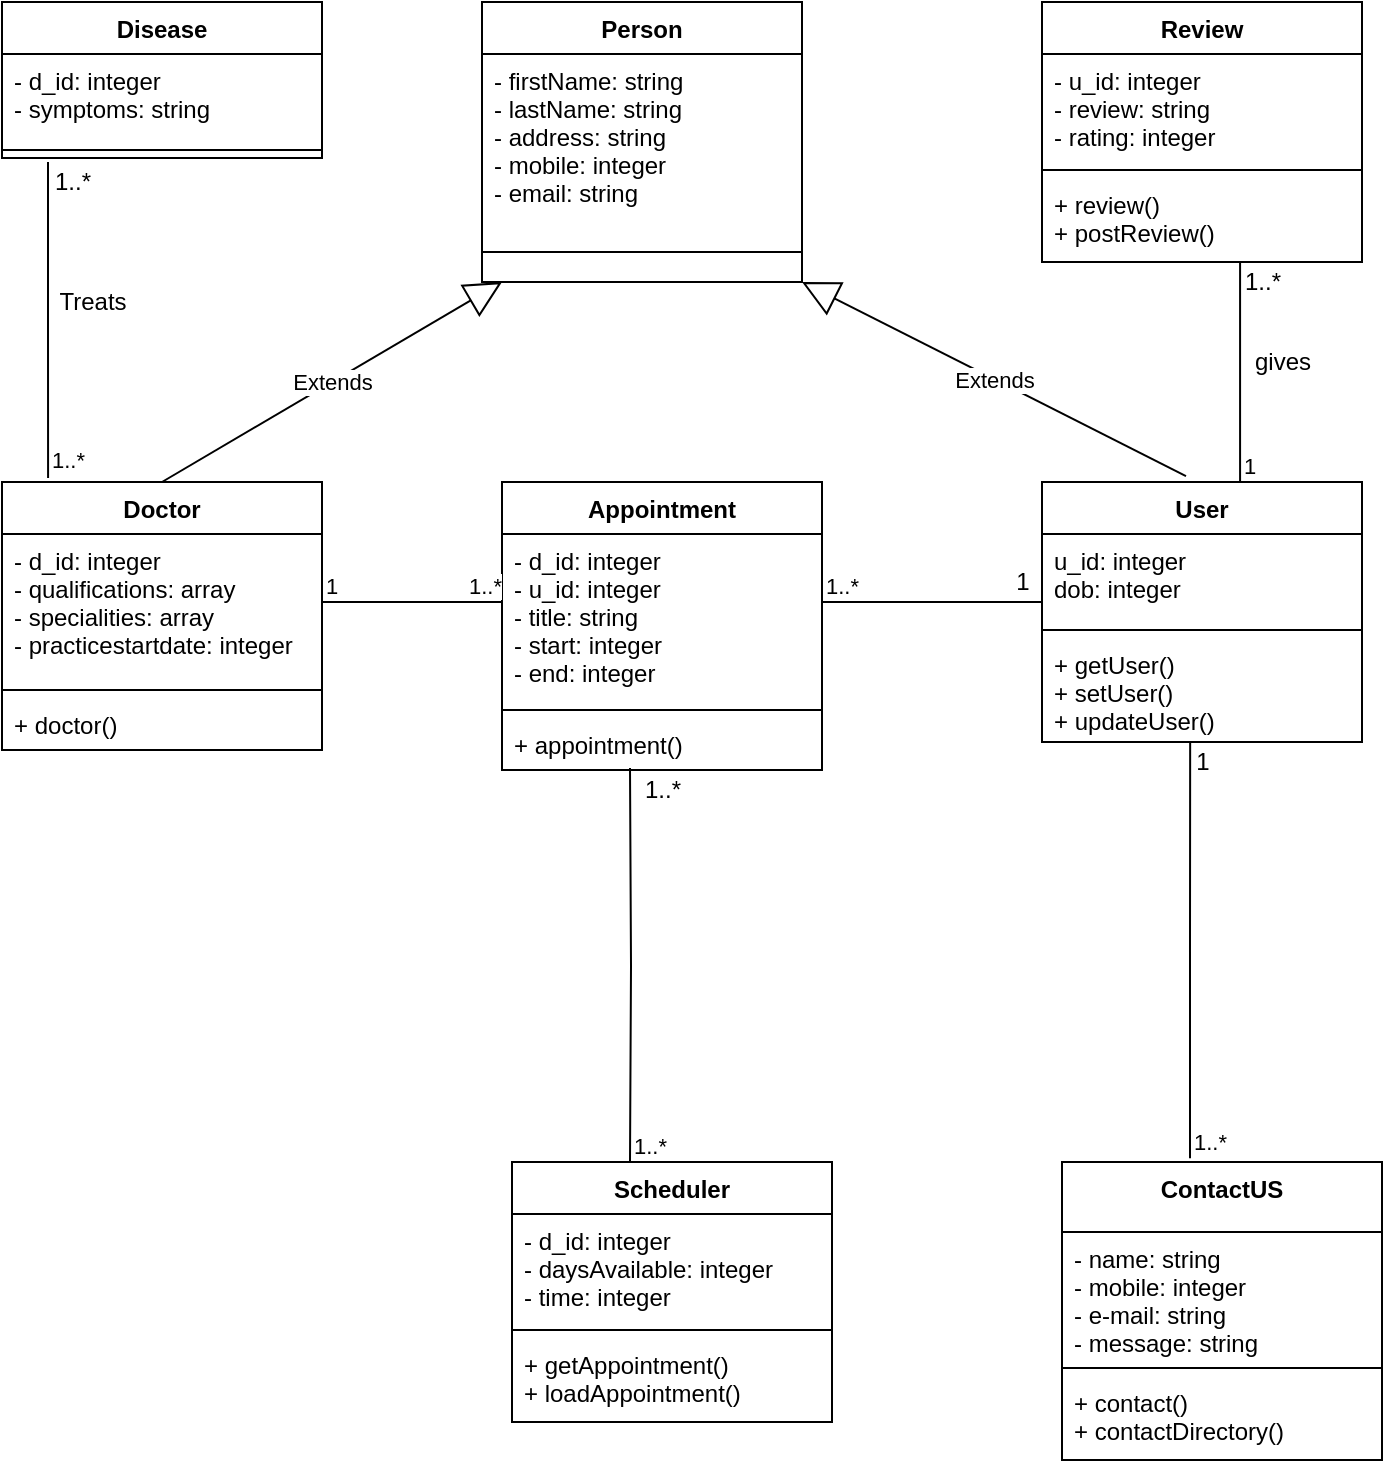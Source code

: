 <mxfile version="17.4.1" type="device"><diagram id="zUXwU2VEnCskPH-2xkza" name="Page-1"><mxGraphModel dx="1579" dy="779" grid="1" gridSize="10" guides="1" tooltips="1" connect="1" arrows="1" fold="1" page="1" pageScale="1" pageWidth="850" pageHeight="1100" math="0" shadow="0"><root><mxCell id="0"/><mxCell id="1" parent="0"/><mxCell id="-QF17R_0rX17x2s_ssDK-5" value="Doctor" style="swimlane;fontStyle=1;align=center;verticalAlign=top;childLayout=stackLayout;horizontal=1;startSize=26;horizontalStack=0;resizeParent=1;resizeParentMax=0;resizeLast=0;collapsible=1;marginBottom=0;" vertex="1" parent="1"><mxGeometry x="90" y="270" width="160" height="134" as="geometry"/></mxCell><mxCell id="-QF17R_0rX17x2s_ssDK-6" value="- d_id: integer&#10;- qualifications: array&#10;- specialities: array&#10;- practicestartdate: integer" style="text;strokeColor=none;fillColor=none;align=left;verticalAlign=top;spacingLeft=4;spacingRight=4;overflow=hidden;rotatable=0;points=[[0,0.5],[1,0.5]];portConstraint=eastwest;" vertex="1" parent="-QF17R_0rX17x2s_ssDK-5"><mxGeometry y="26" width="160" height="74" as="geometry"/></mxCell><mxCell id="-QF17R_0rX17x2s_ssDK-7" value="" style="line;strokeWidth=1;fillColor=none;align=left;verticalAlign=middle;spacingTop=-1;spacingLeft=3;spacingRight=3;rotatable=0;labelPosition=right;points=[];portConstraint=eastwest;" vertex="1" parent="-QF17R_0rX17x2s_ssDK-5"><mxGeometry y="100" width="160" height="8" as="geometry"/></mxCell><mxCell id="-QF17R_0rX17x2s_ssDK-8" value="+ doctor()" style="text;strokeColor=none;fillColor=none;align=left;verticalAlign=top;spacingLeft=4;spacingRight=4;overflow=hidden;rotatable=0;points=[[0,0.5],[1,0.5]];portConstraint=eastwest;" vertex="1" parent="-QF17R_0rX17x2s_ssDK-5"><mxGeometry y="108" width="160" height="26" as="geometry"/></mxCell><mxCell id="-QF17R_0rX17x2s_ssDK-9" value="Appointment" style="swimlane;fontStyle=1;align=center;verticalAlign=top;childLayout=stackLayout;horizontal=1;startSize=26;horizontalStack=0;resizeParent=1;resizeParentMax=0;resizeLast=0;collapsible=1;marginBottom=0;" vertex="1" parent="1"><mxGeometry x="340" y="270" width="160" height="144" as="geometry"/></mxCell><mxCell id="-QF17R_0rX17x2s_ssDK-10" value="- d_id: integer&#10;- u_id: integer&#10;- title: string&#10;- start: integer&#10;- end: integer" style="text;strokeColor=none;fillColor=none;align=left;verticalAlign=top;spacingLeft=4;spacingRight=4;overflow=hidden;rotatable=0;points=[[0,0.5],[1,0.5]];portConstraint=eastwest;" vertex="1" parent="-QF17R_0rX17x2s_ssDK-9"><mxGeometry y="26" width="160" height="84" as="geometry"/></mxCell><mxCell id="-QF17R_0rX17x2s_ssDK-11" value="" style="line;strokeWidth=1;fillColor=none;align=left;verticalAlign=middle;spacingTop=-1;spacingLeft=3;spacingRight=3;rotatable=0;labelPosition=right;points=[];portConstraint=eastwest;" vertex="1" parent="-QF17R_0rX17x2s_ssDK-9"><mxGeometry y="110" width="160" height="8" as="geometry"/></mxCell><mxCell id="-QF17R_0rX17x2s_ssDK-12" value="+ appointment()" style="text;strokeColor=none;fillColor=none;align=left;verticalAlign=top;spacingLeft=4;spacingRight=4;overflow=hidden;rotatable=0;points=[[0,0.5],[1,0.5]];portConstraint=eastwest;" vertex="1" parent="-QF17R_0rX17x2s_ssDK-9"><mxGeometry y="118" width="160" height="26" as="geometry"/></mxCell><mxCell id="-QF17R_0rX17x2s_ssDK-13" value="User" style="swimlane;fontStyle=1;align=center;verticalAlign=top;childLayout=stackLayout;horizontal=1;startSize=26;horizontalStack=0;resizeParent=1;resizeParentMax=0;resizeLast=0;collapsible=1;marginBottom=0;" vertex="1" parent="1"><mxGeometry x="610" y="270" width="160" height="130" as="geometry"/></mxCell><mxCell id="-QF17R_0rX17x2s_ssDK-14" value="u_id: integer&#10;dob: integer" style="text;strokeColor=none;fillColor=none;align=left;verticalAlign=top;spacingLeft=4;spacingRight=4;overflow=hidden;rotatable=0;points=[[0,0.5],[1,0.5]];portConstraint=eastwest;" vertex="1" parent="-QF17R_0rX17x2s_ssDK-13"><mxGeometry y="26" width="160" height="44" as="geometry"/></mxCell><mxCell id="-QF17R_0rX17x2s_ssDK-15" value="" style="line;strokeWidth=1;fillColor=none;align=left;verticalAlign=middle;spacingTop=-1;spacingLeft=3;spacingRight=3;rotatable=0;labelPosition=right;points=[];portConstraint=eastwest;" vertex="1" parent="-QF17R_0rX17x2s_ssDK-13"><mxGeometry y="70" width="160" height="8" as="geometry"/></mxCell><mxCell id="-QF17R_0rX17x2s_ssDK-16" value="+ getUser()&#10;+ setUser()&#10;+ updateUser()" style="text;strokeColor=none;fillColor=none;align=left;verticalAlign=top;spacingLeft=4;spacingRight=4;overflow=hidden;rotatable=0;points=[[0,0.5],[1,0.5]];portConstraint=eastwest;" vertex="1" parent="-QF17R_0rX17x2s_ssDK-13"><mxGeometry y="78" width="160" height="52" as="geometry"/></mxCell><mxCell id="-QF17R_0rX17x2s_ssDK-17" value="Review" style="swimlane;fontStyle=1;align=center;verticalAlign=top;childLayout=stackLayout;horizontal=1;startSize=26;horizontalStack=0;resizeParent=1;resizeParentMax=0;resizeLast=0;collapsible=1;marginBottom=0;" vertex="1" parent="1"><mxGeometry x="610" y="30" width="160" height="130" as="geometry"/></mxCell><mxCell id="-QF17R_0rX17x2s_ssDK-18" value="- u_id: integer&#10;- review: string&#10;- rating: integer" style="text;strokeColor=none;fillColor=none;align=left;verticalAlign=top;spacingLeft=4;spacingRight=4;overflow=hidden;rotatable=0;points=[[0,0.5],[1,0.5]];portConstraint=eastwest;" vertex="1" parent="-QF17R_0rX17x2s_ssDK-17"><mxGeometry y="26" width="160" height="54" as="geometry"/></mxCell><mxCell id="-QF17R_0rX17x2s_ssDK-19" value="" style="line;strokeWidth=1;fillColor=none;align=left;verticalAlign=middle;spacingTop=-1;spacingLeft=3;spacingRight=3;rotatable=0;labelPosition=right;points=[];portConstraint=eastwest;" vertex="1" parent="-QF17R_0rX17x2s_ssDK-17"><mxGeometry y="80" width="160" height="8" as="geometry"/></mxCell><mxCell id="-QF17R_0rX17x2s_ssDK-20" value="+ review()&#10;+ postReview()" style="text;strokeColor=none;fillColor=none;align=left;verticalAlign=top;spacingLeft=4;spacingRight=4;overflow=hidden;rotatable=0;points=[[0,0.5],[1,0.5]];portConstraint=eastwest;" vertex="1" parent="-QF17R_0rX17x2s_ssDK-17"><mxGeometry y="88" width="160" height="42" as="geometry"/></mxCell><mxCell id="-QF17R_0rX17x2s_ssDK-21" value="Disease" style="swimlane;fontStyle=1;align=center;verticalAlign=top;childLayout=stackLayout;horizontal=1;startSize=26;horizontalStack=0;resizeParent=1;resizeParentMax=0;resizeLast=0;collapsible=1;marginBottom=0;" vertex="1" parent="1"><mxGeometry x="90" y="30" width="160" height="78" as="geometry"/></mxCell><mxCell id="-QF17R_0rX17x2s_ssDK-22" value="- d_id: integer&#10;- symptoms: string" style="text;strokeColor=none;fillColor=none;align=left;verticalAlign=top;spacingLeft=4;spacingRight=4;overflow=hidden;rotatable=0;points=[[0,0.5],[1,0.5]];portConstraint=eastwest;" vertex="1" parent="-QF17R_0rX17x2s_ssDK-21"><mxGeometry y="26" width="160" height="44" as="geometry"/></mxCell><mxCell id="-QF17R_0rX17x2s_ssDK-23" value="" style="line;strokeWidth=1;fillColor=none;align=left;verticalAlign=middle;spacingTop=-1;spacingLeft=3;spacingRight=3;rotatable=0;labelPosition=right;points=[];portConstraint=eastwest;" vertex="1" parent="-QF17R_0rX17x2s_ssDK-21"><mxGeometry y="70" width="160" height="8" as="geometry"/></mxCell><mxCell id="-QF17R_0rX17x2s_ssDK-25" value="ContactUS" style="swimlane;fontStyle=1;align=center;verticalAlign=top;childLayout=stackLayout;horizontal=1;startSize=35;horizontalStack=0;resizeParent=1;resizeParentMax=0;resizeLast=0;collapsible=1;marginBottom=0;" vertex="1" parent="1"><mxGeometry x="620" y="610" width="160" height="149" as="geometry"/></mxCell><mxCell id="-QF17R_0rX17x2s_ssDK-26" value="- name: string&#10;- mobile: integer&#10;- e-mail: string&#10;- message: string" style="text;strokeColor=none;fillColor=none;align=left;verticalAlign=top;spacingLeft=4;spacingRight=4;overflow=hidden;rotatable=0;points=[[0,0.5],[1,0.5]];portConstraint=eastwest;" vertex="1" parent="-QF17R_0rX17x2s_ssDK-25"><mxGeometry y="35" width="160" height="64" as="geometry"/></mxCell><mxCell id="-QF17R_0rX17x2s_ssDK-27" value="" style="line;strokeWidth=1;fillColor=none;align=left;verticalAlign=middle;spacingTop=-1;spacingLeft=3;spacingRight=3;rotatable=0;labelPosition=right;points=[];portConstraint=eastwest;" vertex="1" parent="-QF17R_0rX17x2s_ssDK-25"><mxGeometry y="99" width="160" height="8" as="geometry"/></mxCell><mxCell id="-QF17R_0rX17x2s_ssDK-28" value="+ contact()&#10;+ contactDirectory()" style="text;strokeColor=none;fillColor=none;align=left;verticalAlign=top;spacingLeft=4;spacingRight=4;overflow=hidden;rotatable=0;points=[[0,0.5],[1,0.5]];portConstraint=eastwest;" vertex="1" parent="-QF17R_0rX17x2s_ssDK-25"><mxGeometry y="107" width="160" height="42" as="geometry"/></mxCell><mxCell id="-QF17R_0rX17x2s_ssDK-29" value="Scheduler" style="swimlane;fontStyle=1;align=center;verticalAlign=top;childLayout=stackLayout;horizontal=1;startSize=26;horizontalStack=0;resizeParent=1;resizeParentMax=0;resizeLast=0;collapsible=1;marginBottom=0;" vertex="1" parent="1"><mxGeometry x="345" y="610" width="160" height="130" as="geometry"/></mxCell><mxCell id="-QF17R_0rX17x2s_ssDK-30" value="- d_id: integer&#10;- daysAvailable: integer&#10;- time: integer" style="text;strokeColor=none;fillColor=none;align=left;verticalAlign=top;spacingLeft=4;spacingRight=4;overflow=hidden;rotatable=0;points=[[0,0.5],[1,0.5]];portConstraint=eastwest;" vertex="1" parent="-QF17R_0rX17x2s_ssDK-29"><mxGeometry y="26" width="160" height="54" as="geometry"/></mxCell><mxCell id="-QF17R_0rX17x2s_ssDK-31" value="" style="line;strokeWidth=1;fillColor=none;align=left;verticalAlign=middle;spacingTop=-1;spacingLeft=3;spacingRight=3;rotatable=0;labelPosition=right;points=[];portConstraint=eastwest;" vertex="1" parent="-QF17R_0rX17x2s_ssDK-29"><mxGeometry y="80" width="160" height="8" as="geometry"/></mxCell><mxCell id="-QF17R_0rX17x2s_ssDK-32" value="+ getAppointment()&#10;+ loadAppointment()" style="text;strokeColor=none;fillColor=none;align=left;verticalAlign=top;spacingLeft=4;spacingRight=4;overflow=hidden;rotatable=0;points=[[0,0.5],[1,0.5]];portConstraint=eastwest;" vertex="1" parent="-QF17R_0rX17x2s_ssDK-29"><mxGeometry y="88" width="160" height="42" as="geometry"/></mxCell><mxCell id="-QF17R_0rX17x2s_ssDK-33" value="Person" style="swimlane;fontStyle=1;align=center;verticalAlign=top;childLayout=stackLayout;horizontal=1;startSize=26;horizontalStack=0;resizeParent=1;resizeParentMax=0;resizeLast=0;collapsible=1;marginBottom=0;" vertex="1" parent="1"><mxGeometry x="330" y="30" width="160" height="140" as="geometry"/></mxCell><mxCell id="-QF17R_0rX17x2s_ssDK-34" value="- firstName: string&#10;- lastName: string&#10;- address: string&#10;- mobile: integer&#10;- email: string" style="text;strokeColor=none;fillColor=none;align=left;verticalAlign=top;spacingLeft=4;spacingRight=4;overflow=hidden;rotatable=0;points=[[0,0.5],[1,0.5]];portConstraint=eastwest;" vertex="1" parent="-QF17R_0rX17x2s_ssDK-33"><mxGeometry y="26" width="160" height="84" as="geometry"/></mxCell><mxCell id="-QF17R_0rX17x2s_ssDK-35" value="" style="line;strokeWidth=1;fillColor=none;align=left;verticalAlign=middle;spacingTop=-1;spacingLeft=3;spacingRight=3;rotatable=0;labelPosition=right;points=[];portConstraint=eastwest;" vertex="1" parent="-QF17R_0rX17x2s_ssDK-33"><mxGeometry y="110" width="160" height="30" as="geometry"/></mxCell><mxCell id="-QF17R_0rX17x2s_ssDK-37" value="Extends" style="endArrow=block;endSize=16;endFill=0;html=1;rounded=0;exitX=0.5;exitY=0;exitDx=0;exitDy=0;" edge="1" parent="1" source="-QF17R_0rX17x2s_ssDK-5"><mxGeometry width="160" relative="1" as="geometry"><mxPoint x="180" y="220" as="sourcePoint"/><mxPoint x="340" y="170" as="targetPoint"/></mxGeometry></mxCell><mxCell id="-QF17R_0rX17x2s_ssDK-39" value="Extends" style="endArrow=block;endSize=16;endFill=0;html=1;rounded=0;entryX=1;entryY=1;entryDx=0;entryDy=0;exitX=0.45;exitY=-0.023;exitDx=0;exitDy=0;exitPerimeter=0;" edge="1" parent="1" source="-QF17R_0rX17x2s_ssDK-13" target="-QF17R_0rX17x2s_ssDK-33"><mxGeometry width="160" relative="1" as="geometry"><mxPoint x="610" y="220" as="sourcePoint"/><mxPoint x="770" y="220" as="targetPoint"/></mxGeometry></mxCell><mxCell id="-QF17R_0rX17x2s_ssDK-44" value="" style="endArrow=none;html=1;edgeStyle=orthogonalEdgeStyle;rounded=0;" edge="1" parent="1"><mxGeometry relative="1" as="geometry"><mxPoint x="500" y="330" as="sourcePoint"/><mxPoint x="610" y="330" as="targetPoint"/></mxGeometry></mxCell><mxCell id="-QF17R_0rX17x2s_ssDK-45" value="1..*" style="edgeLabel;resizable=0;html=1;align=left;verticalAlign=bottom;" connectable="0" vertex="1" parent="-QF17R_0rX17x2s_ssDK-44"><mxGeometry x="-1" relative="1" as="geometry"/></mxCell><mxCell id="-QF17R_0rX17x2s_ssDK-48" value="1" style="text;html=1;align=center;verticalAlign=middle;resizable=0;points=[];autosize=1;strokeColor=none;fillColor=none;" vertex="1" parent="1"><mxGeometry x="590" y="310" width="20" height="20" as="geometry"/></mxCell><mxCell id="-QF17R_0rX17x2s_ssDK-52" value="" style="endArrow=none;html=1;edgeStyle=orthogonalEdgeStyle;rounded=0;" edge="1" parent="1"><mxGeometry relative="1" as="geometry"><mxPoint x="250" y="330" as="sourcePoint"/><mxPoint x="340" y="330" as="targetPoint"/></mxGeometry></mxCell><mxCell id="-QF17R_0rX17x2s_ssDK-53" value="1" style="edgeLabel;resizable=0;html=1;align=left;verticalAlign=bottom;" connectable="0" vertex="1" parent="-QF17R_0rX17x2s_ssDK-52"><mxGeometry x="-1" relative="1" as="geometry"/></mxCell><mxCell id="-QF17R_0rX17x2s_ssDK-54" value="1..*" style="edgeLabel;resizable=0;html=1;align=right;verticalAlign=bottom;" connectable="0" vertex="1" parent="-QF17R_0rX17x2s_ssDK-52"><mxGeometry x="1" relative="1" as="geometry"/></mxCell><mxCell id="-QF17R_0rX17x2s_ssDK-55" value="" style="endArrow=none;html=1;edgeStyle=orthogonalEdgeStyle;rounded=0;exitX=0.144;exitY=-0.015;exitDx=0;exitDy=0;exitPerimeter=0;" edge="1" parent="1" source="-QF17R_0rX17x2s_ssDK-5"><mxGeometry relative="1" as="geometry"><mxPoint x="70" y="200" as="sourcePoint"/><mxPoint x="113" y="110" as="targetPoint"/></mxGeometry></mxCell><mxCell id="-QF17R_0rX17x2s_ssDK-56" value="1..*" style="edgeLabel;resizable=0;html=1;align=left;verticalAlign=bottom;" connectable="0" vertex="1" parent="-QF17R_0rX17x2s_ssDK-55"><mxGeometry x="-1" relative="1" as="geometry"/></mxCell><mxCell id="-QF17R_0rX17x2s_ssDK-58" value="1..*" style="text;html=1;align=center;verticalAlign=middle;resizable=0;points=[];autosize=1;strokeColor=none;fillColor=none;" vertex="1" parent="1"><mxGeometry x="110" y="110" width="30" height="20" as="geometry"/></mxCell><mxCell id="-QF17R_0rX17x2s_ssDK-71" value="" style="endArrow=none;html=1;edgeStyle=orthogonalEdgeStyle;rounded=0;exitX=0.619;exitY=0;exitDx=0;exitDy=0;exitPerimeter=0;entryX=0.619;entryY=1;entryDx=0;entryDy=0;entryPerimeter=0;" edge="1" parent="1" source="-QF17R_0rX17x2s_ssDK-13" target="-QF17R_0rX17x2s_ssDK-20"><mxGeometry relative="1" as="geometry"><mxPoint x="710" y="260" as="sourcePoint"/><mxPoint x="830" y="200" as="targetPoint"/></mxGeometry></mxCell><mxCell id="-QF17R_0rX17x2s_ssDK-72" value="1" style="edgeLabel;resizable=0;html=1;align=left;verticalAlign=bottom;" connectable="0" vertex="1" parent="-QF17R_0rX17x2s_ssDK-71"><mxGeometry x="-1" relative="1" as="geometry"/></mxCell><mxCell id="-QF17R_0rX17x2s_ssDK-74" value="1..*" style="text;html=1;align=center;verticalAlign=middle;resizable=0;points=[];autosize=1;strokeColor=none;fillColor=none;" vertex="1" parent="1"><mxGeometry x="705" y="160" width="30" height="20" as="geometry"/></mxCell><mxCell id="-QF17R_0rX17x2s_ssDK-75" value="gives" style="text;html=1;align=center;verticalAlign=middle;resizable=0;points=[];autosize=1;strokeColor=none;fillColor=none;" vertex="1" parent="1"><mxGeometry x="710" y="200" width="40" height="20" as="geometry"/></mxCell><mxCell id="-QF17R_0rX17x2s_ssDK-76" value="Treats" style="text;html=1;align=center;verticalAlign=middle;resizable=0;points=[];autosize=1;strokeColor=none;fillColor=none;" vertex="1" parent="1"><mxGeometry x="110" y="170" width="50" height="20" as="geometry"/></mxCell><mxCell id="-QF17R_0rX17x2s_ssDK-77" value="" style="endArrow=none;html=1;edgeStyle=orthogonalEdgeStyle;rounded=0;entryX=0.4;entryY=0.962;entryDx=0;entryDy=0;entryPerimeter=0;" edge="1" parent="1" target="-QF17R_0rX17x2s_ssDK-12"><mxGeometry relative="1" as="geometry"><mxPoint x="404" y="610" as="sourcePoint"/><mxPoint x="530" y="530" as="targetPoint"/></mxGeometry></mxCell><mxCell id="-QF17R_0rX17x2s_ssDK-78" value="1..*" style="edgeLabel;resizable=0;html=1;align=left;verticalAlign=bottom;" connectable="0" vertex="1" parent="-QF17R_0rX17x2s_ssDK-77"><mxGeometry x="-1" relative="1" as="geometry"/></mxCell><mxCell id="-QF17R_0rX17x2s_ssDK-80" value="1..*" style="text;html=1;align=center;verticalAlign=middle;resizable=0;points=[];autosize=1;strokeColor=none;fillColor=none;" vertex="1" parent="1"><mxGeometry x="405" y="414" width="30" height="20" as="geometry"/></mxCell><mxCell id="-QF17R_0rX17x2s_ssDK-81" value="" style="endArrow=none;html=1;edgeStyle=orthogonalEdgeStyle;rounded=0;exitX=0.4;exitY=-0.013;exitDx=0;exitDy=0;exitPerimeter=0;entryX=0.463;entryY=1;entryDx=0;entryDy=0;entryPerimeter=0;" edge="1" parent="1" source="-QF17R_0rX17x2s_ssDK-25" target="-QF17R_0rX17x2s_ssDK-16"><mxGeometry relative="1" as="geometry"><mxPoint x="650" y="490" as="sourcePoint"/><mxPoint x="810" y="490" as="targetPoint"/></mxGeometry></mxCell><mxCell id="-QF17R_0rX17x2s_ssDK-82" value="1..*" style="edgeLabel;resizable=0;html=1;align=left;verticalAlign=bottom;" connectable="0" vertex="1" parent="-QF17R_0rX17x2s_ssDK-81"><mxGeometry x="-1" relative="1" as="geometry"/></mxCell><mxCell id="-QF17R_0rX17x2s_ssDK-84" value="1" style="text;html=1;align=center;verticalAlign=middle;resizable=0;points=[];autosize=1;strokeColor=none;fillColor=none;" vertex="1" parent="1"><mxGeometry x="680" y="400" width="20" height="20" as="geometry"/></mxCell></root></mxGraphModel></diagram></mxfile>